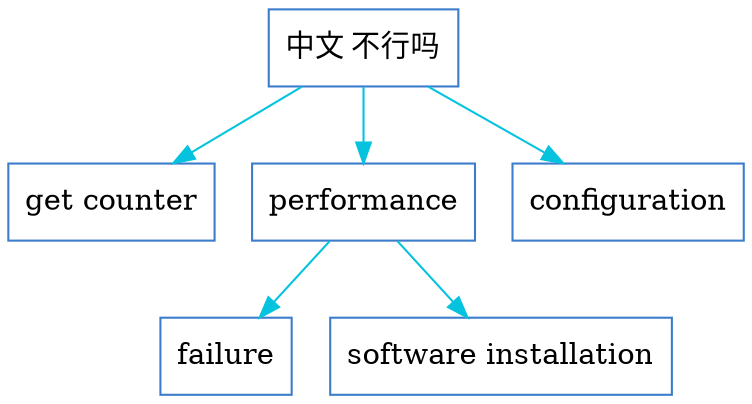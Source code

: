 digraph G {
	graph [fontname="PT Mono"];
	node [label="\N", color="#3C7CCC", shape=record];
	edge [color="#05c3de"];
	graph [bb="0,0,292,186"];
	"U2000-1121" [label="中文 不行吗", pos="140,167", rects="95.25,149,184.75,185", width="1.2326", height="0.51389"];
	"U2000-1122" [label="get counter", pos="39,93", rects="-0.2915,75,78.292,111", width="1.0874", height="0.51389"];
	"U2000-1123" [label=performance, pos="140,93", rects="96.634,75,183.37,111", width="1.1995", height="0.51389"];
	"U2000-1124" [label=configuration, pos="247,93", rects="201.67,75,292.33,111", width="1.2546", height="0.51389"];
	"U2000-1125" [label=failure, pos="85,19", rects="58,1,111.53,37", width="0.75", height="0.51389"];
	"U2000-1126" [label="software installation", pos="195,19", rects="130.04,1,259.96,37", width="1.7911", height="0.51389"];
	"U2000-1121" -> "U2000-1122" [pos="e,63.114,111.19 116.06,148.94 102.7,139.41 85.874,127.41 71.353,117.06"];
	"U2000-1121" -> "U2000-1123" [pos="e,140,111.44 140,148.94 140,140.81 140,130.88 140,121.7"];
	"U2000-1121" -> "U2000-1124" [pos="e,221.45,111.19 165.36,148.94 179.64,139.32 197.68,127.19 213.16,116.77"];
	"U2000-1123" -> "U2000-1125" [pos="e,98.323,37.441 126.97,74.937 120.28,66.189 112.01,55.354 104.58,45.626"];
	"U2000-1123" -> "U2000-1126" [pos="e,181.68,37.441 153.03,74.937 159.72,66.189 167.99,55.354 175.42,45.626"];
}

